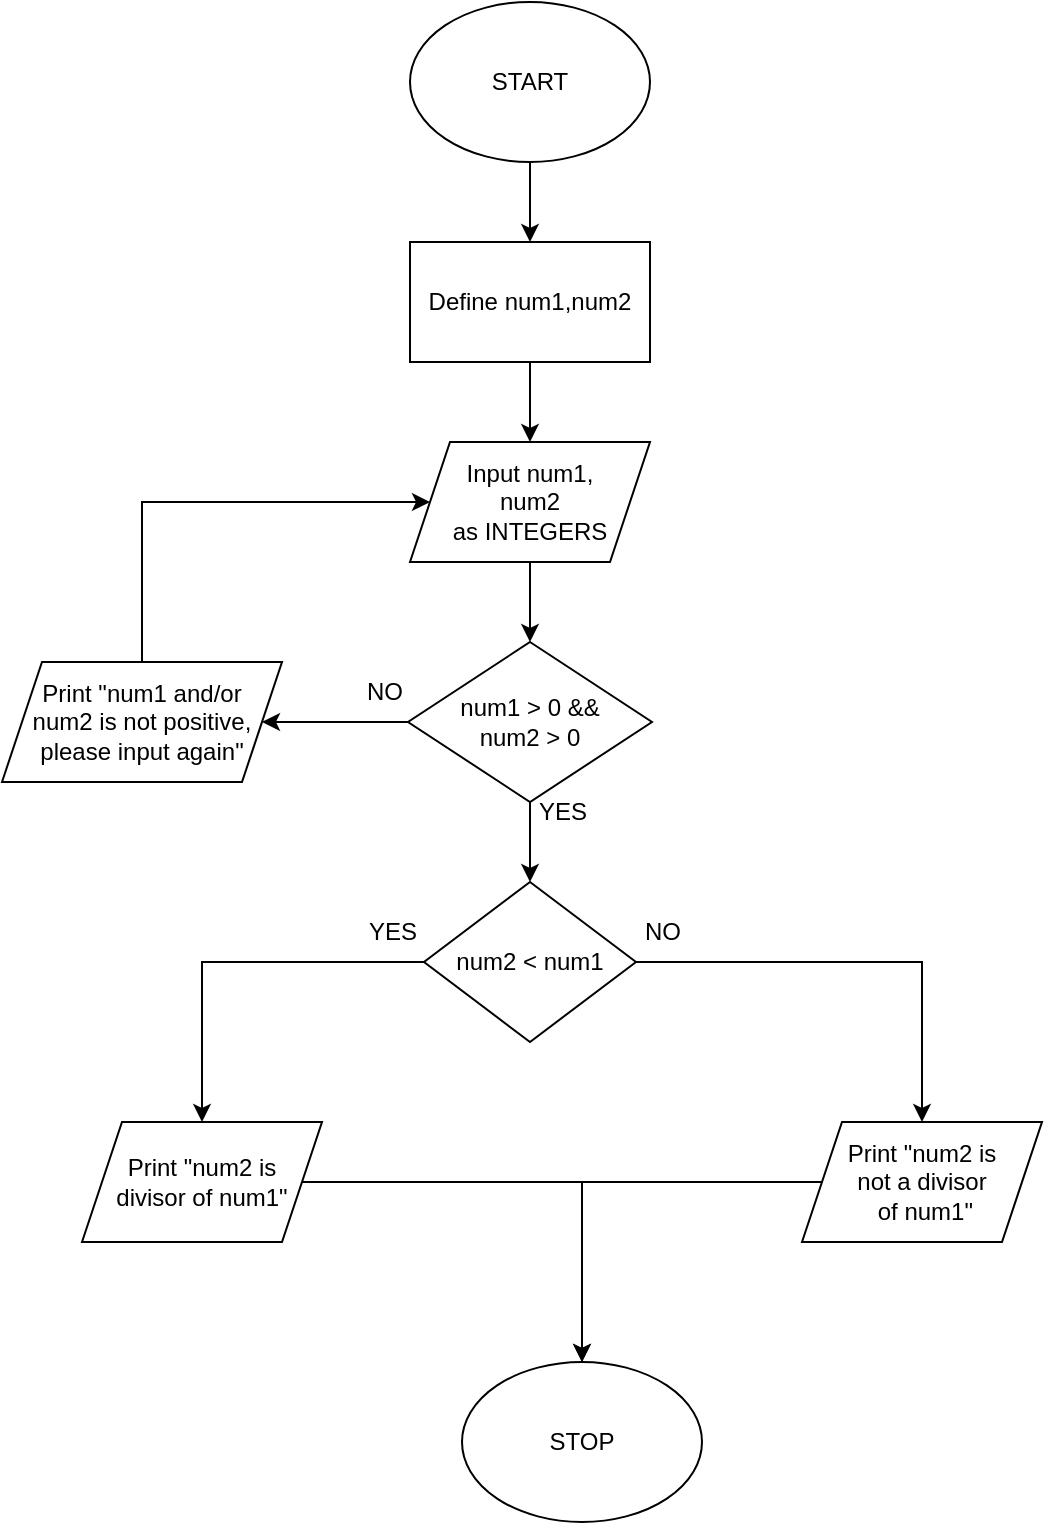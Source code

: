 <mxfile version="20.3.7" type="github"><diagram id="bf094Y1xyHGW2RLCYL_O" name="Page-1"><mxGraphModel dx="1038" dy="556" grid="1" gridSize="10" guides="1" tooltips="1" connect="1" arrows="1" fold="1" page="1" pageScale="1" pageWidth="827" pageHeight="1169" math="0" shadow="0"><root><mxCell id="0"/><mxCell id="1" parent="0"/><mxCell id="2LWqB0M4M5P3p7y6AHOD-2" style="edgeStyle=orthogonalEdgeStyle;rounded=0;orthogonalLoop=1;jettySize=auto;html=1;" edge="1" parent="1" source="2LWqB0M4M5P3p7y6AHOD-1" target="2LWqB0M4M5P3p7y6AHOD-4"><mxGeometry relative="1" as="geometry"><mxPoint x="414" y="160" as="targetPoint"/></mxGeometry></mxCell><mxCell id="2LWqB0M4M5P3p7y6AHOD-1" value="START" style="ellipse;whiteSpace=wrap;html=1;" vertex="1" parent="1"><mxGeometry x="354" y="40" width="120" height="80" as="geometry"/></mxCell><mxCell id="2LWqB0M4M5P3p7y6AHOD-5" style="edgeStyle=orthogonalEdgeStyle;rounded=0;orthogonalLoop=1;jettySize=auto;html=1;" edge="1" parent="1" source="2LWqB0M4M5P3p7y6AHOD-4" target="2LWqB0M4M5P3p7y6AHOD-6"><mxGeometry relative="1" as="geometry"><mxPoint x="414" y="280" as="targetPoint"/></mxGeometry></mxCell><mxCell id="2LWqB0M4M5P3p7y6AHOD-4" value="Define num1,num2" style="rounded=0;whiteSpace=wrap;html=1;" vertex="1" parent="1"><mxGeometry x="354" y="160" width="120" height="60" as="geometry"/></mxCell><mxCell id="2LWqB0M4M5P3p7y6AHOD-7" style="edgeStyle=orthogonalEdgeStyle;rounded=0;orthogonalLoop=1;jettySize=auto;html=1;" edge="1" parent="1" source="2LWqB0M4M5P3p7y6AHOD-6" target="2LWqB0M4M5P3p7y6AHOD-8"><mxGeometry relative="1" as="geometry"><mxPoint x="414" y="380" as="targetPoint"/></mxGeometry></mxCell><mxCell id="2LWqB0M4M5P3p7y6AHOD-6" value="&lt;div&gt;Input num1, &lt;br&gt;&lt;/div&gt;&lt;div&gt;num2&lt;/div&gt;&lt;div&gt;as INTEGERS&lt;br&gt;&lt;/div&gt;" style="shape=parallelogram;perimeter=parallelogramPerimeter;whiteSpace=wrap;html=1;fixedSize=1;" vertex="1" parent="1"><mxGeometry x="354" y="260" width="120" height="60" as="geometry"/></mxCell><mxCell id="2LWqB0M4M5P3p7y6AHOD-9" style="edgeStyle=orthogonalEdgeStyle;rounded=0;orthogonalLoop=1;jettySize=auto;html=1;" edge="1" parent="1" source="2LWqB0M4M5P3p7y6AHOD-8" target="2LWqB0M4M5P3p7y6AHOD-10"><mxGeometry relative="1" as="geometry"><mxPoint x="280" y="400" as="targetPoint"/></mxGeometry></mxCell><mxCell id="2LWqB0M4M5P3p7y6AHOD-12" style="edgeStyle=orthogonalEdgeStyle;rounded=0;orthogonalLoop=1;jettySize=auto;html=1;" edge="1" parent="1" source="2LWqB0M4M5P3p7y6AHOD-8" target="2LWqB0M4M5P3p7y6AHOD-13"><mxGeometry relative="1" as="geometry"><mxPoint x="414" y="500" as="targetPoint"/></mxGeometry></mxCell><mxCell id="2LWqB0M4M5P3p7y6AHOD-8" value="&lt;div&gt;num1 &amp;gt; 0 &amp;amp;&amp;amp;&lt;br&gt;&lt;/div&gt;&lt;div&gt;num2 &amp;gt; 0&lt;br&gt;&lt;/div&gt;" style="rhombus;whiteSpace=wrap;html=1;" vertex="1" parent="1"><mxGeometry x="353" y="360" width="122" height="80" as="geometry"/></mxCell><mxCell id="2LWqB0M4M5P3p7y6AHOD-11" style="edgeStyle=orthogonalEdgeStyle;rounded=0;orthogonalLoop=1;jettySize=auto;html=1;entryX=0;entryY=0.5;entryDx=0;entryDy=0;" edge="1" parent="1" source="2LWqB0M4M5P3p7y6AHOD-10" target="2LWqB0M4M5P3p7y6AHOD-6"><mxGeometry relative="1" as="geometry"><mxPoint x="320" y="300" as="targetPoint"/><Array as="points"><mxPoint x="220" y="290"/></Array></mxGeometry></mxCell><mxCell id="2LWqB0M4M5P3p7y6AHOD-10" value="&lt;div&gt;Print &quot;num1 and/or &lt;br&gt;&lt;/div&gt;&lt;div&gt;num2 is not positive, please input again&quot;&lt;/div&gt;" style="shape=parallelogram;perimeter=parallelogramPerimeter;whiteSpace=wrap;html=1;fixedSize=1;" vertex="1" parent="1"><mxGeometry x="150" y="370" width="140" height="60" as="geometry"/></mxCell><mxCell id="2LWqB0M4M5P3p7y6AHOD-14" style="edgeStyle=orthogonalEdgeStyle;rounded=0;orthogonalLoop=1;jettySize=auto;html=1;" edge="1" parent="1" source="2LWqB0M4M5P3p7y6AHOD-13" target="2LWqB0M4M5P3p7y6AHOD-16"><mxGeometry relative="1" as="geometry"><mxPoint x="240" y="570" as="targetPoint"/></mxGeometry></mxCell><mxCell id="2LWqB0M4M5P3p7y6AHOD-15" style="edgeStyle=orthogonalEdgeStyle;rounded=0;orthogonalLoop=1;jettySize=auto;html=1;" edge="1" parent="1" source="2LWqB0M4M5P3p7y6AHOD-13" target="2LWqB0M4M5P3p7y6AHOD-17"><mxGeometry relative="1" as="geometry"><mxPoint x="600" y="570" as="targetPoint"/></mxGeometry></mxCell><mxCell id="2LWqB0M4M5P3p7y6AHOD-13" value="num2 &amp;lt; num1" style="rhombus;whiteSpace=wrap;html=1;" vertex="1" parent="1"><mxGeometry x="361" y="480" width="106" height="80" as="geometry"/></mxCell><mxCell id="2LWqB0M4M5P3p7y6AHOD-18" style="edgeStyle=orthogonalEdgeStyle;rounded=0;orthogonalLoop=1;jettySize=auto;html=1;" edge="1" parent="1" source="2LWqB0M4M5P3p7y6AHOD-16" target="2LWqB0M4M5P3p7y6AHOD-19"><mxGeometry relative="1" as="geometry"><mxPoint x="440" y="750" as="targetPoint"/></mxGeometry></mxCell><mxCell id="2LWqB0M4M5P3p7y6AHOD-16" value="&lt;div&gt;Print &quot;num2 is &lt;br&gt;&lt;/div&gt;&lt;div&gt;divisor of num1&quot;&lt;/div&gt;" style="shape=parallelogram;perimeter=parallelogramPerimeter;whiteSpace=wrap;html=1;fixedSize=1;" vertex="1" parent="1"><mxGeometry x="190" y="600" width="120" height="60" as="geometry"/></mxCell><mxCell id="2LWqB0M4M5P3p7y6AHOD-20" style="edgeStyle=orthogonalEdgeStyle;rounded=0;orthogonalLoop=1;jettySize=auto;html=1;" edge="1" parent="1" source="2LWqB0M4M5P3p7y6AHOD-17" target="2LWqB0M4M5P3p7y6AHOD-19"><mxGeometry relative="1" as="geometry"/></mxCell><mxCell id="2LWqB0M4M5P3p7y6AHOD-17" value="&lt;div&gt;Print &quot;num2 is &lt;br&gt;&lt;/div&gt;&lt;div&gt;not a divisor&lt;/div&gt;&lt;div&gt;&amp;nbsp;of num1&quot;&lt;/div&gt;" style="shape=parallelogram;perimeter=parallelogramPerimeter;whiteSpace=wrap;html=1;fixedSize=1;" vertex="1" parent="1"><mxGeometry x="550" y="600" width="120" height="60" as="geometry"/></mxCell><mxCell id="2LWqB0M4M5P3p7y6AHOD-19" value="STOP" style="ellipse;whiteSpace=wrap;html=1;" vertex="1" parent="1"><mxGeometry x="380" y="720" width="120" height="80" as="geometry"/></mxCell><mxCell id="2LWqB0M4M5P3p7y6AHOD-21" value="YES" style="text;html=1;align=center;verticalAlign=middle;resizable=0;points=[];autosize=1;strokeColor=none;fillColor=none;" vertex="1" parent="1"><mxGeometry x="320" y="490" width="50" height="30" as="geometry"/></mxCell><mxCell id="2LWqB0M4M5P3p7y6AHOD-22" value="NO" style="text;html=1;align=center;verticalAlign=middle;resizable=0;points=[];autosize=1;strokeColor=none;fillColor=none;" vertex="1" parent="1"><mxGeometry x="460" y="490" width="40" height="30" as="geometry"/></mxCell><mxCell id="2LWqB0M4M5P3p7y6AHOD-23" value="NO" style="text;html=1;align=center;verticalAlign=middle;resizable=0;points=[];autosize=1;strokeColor=none;fillColor=none;" vertex="1" parent="1"><mxGeometry x="321" y="370" width="40" height="30" as="geometry"/></mxCell><mxCell id="2LWqB0M4M5P3p7y6AHOD-24" value="YES" style="text;html=1;align=center;verticalAlign=middle;resizable=0;points=[];autosize=1;strokeColor=none;fillColor=none;" vertex="1" parent="1"><mxGeometry x="405" y="430" width="50" height="30" as="geometry"/></mxCell></root></mxGraphModel></diagram></mxfile>